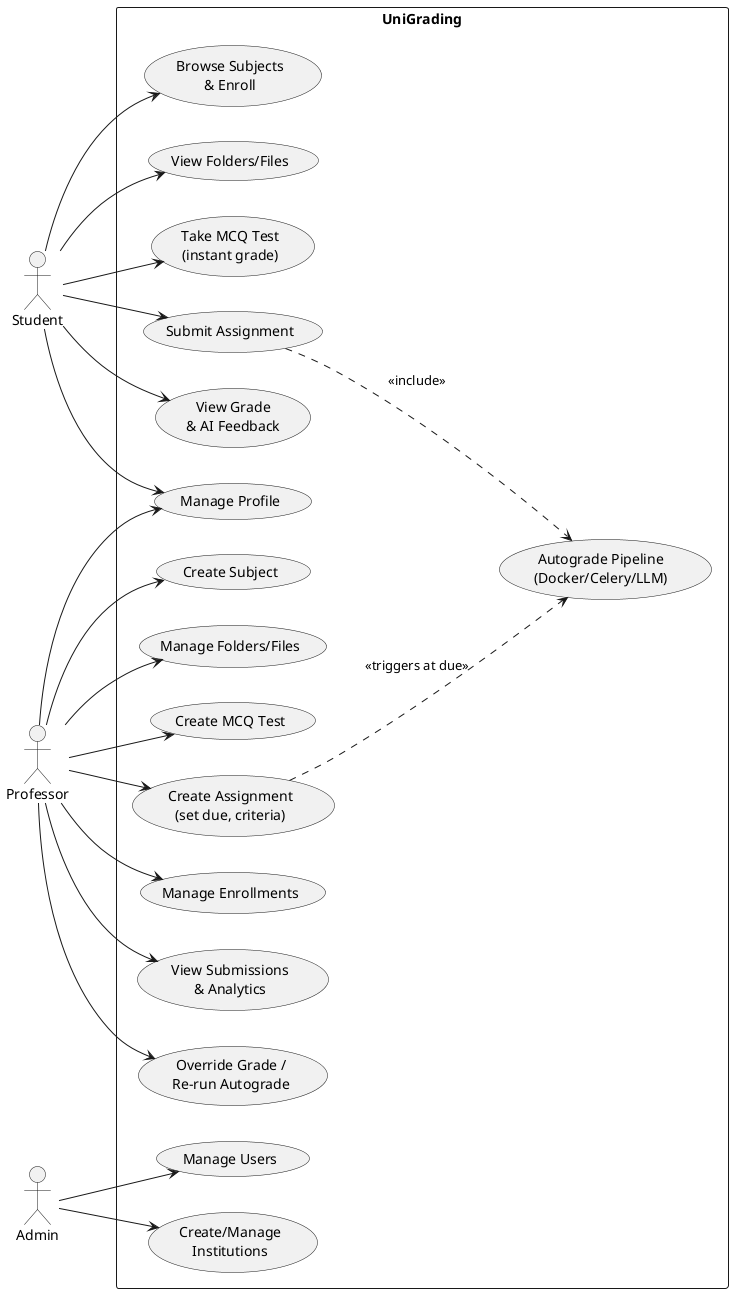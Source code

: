 @startuml Use Case Diagram
left to right direction
actor Student
actor Professor
actor Admin

rectangle UniGrading {
  usecase "Browse Subjects\n& Enroll" as UC1
  usecase "View Folders/Files" as UC2
  usecase "Take MCQ Test\n(instant grade)" as UC3
  usecase "Submit Assignment" as UC4
  usecase "View Grade\n& AI Feedback" as UC5
  usecase "Manage Profile" as UC6

  usecase "Create Subject" as UC7
  usecase "Manage Folders/Files" as UC8
  usecase "Create MCQ Test" as UC9
  usecase "Create Assignment\n(set due, criteria)" as UC10
  usecase "Manage Enrollments" as UC11
  usecase "View Submissions\n& Analytics" as UC12
  usecase "Override Grade /\nRe-run Autograde" as UC13

  usecase "Manage Users" as UC14
  usecase "Create/Manage\nInstitutions" as UC15

  usecase "Autograde Pipeline\n(Docker/Celery/LLM)" as UC16
}

Student --> UC1
Student --> UC2
Student --> UC3
Student --> UC4
Student --> UC5
Student --> UC6

Professor --> UC7
Professor --> UC8
Professor --> UC9
Professor --> UC10
Professor --> UC11
Professor --> UC12
Professor --> UC13
Professor --> UC6

Admin --> UC14
Admin --> UC15

UC4 ..> UC16 : <<include>>
UC10 ..> UC16 : <<triggers at due>>
@enduml
